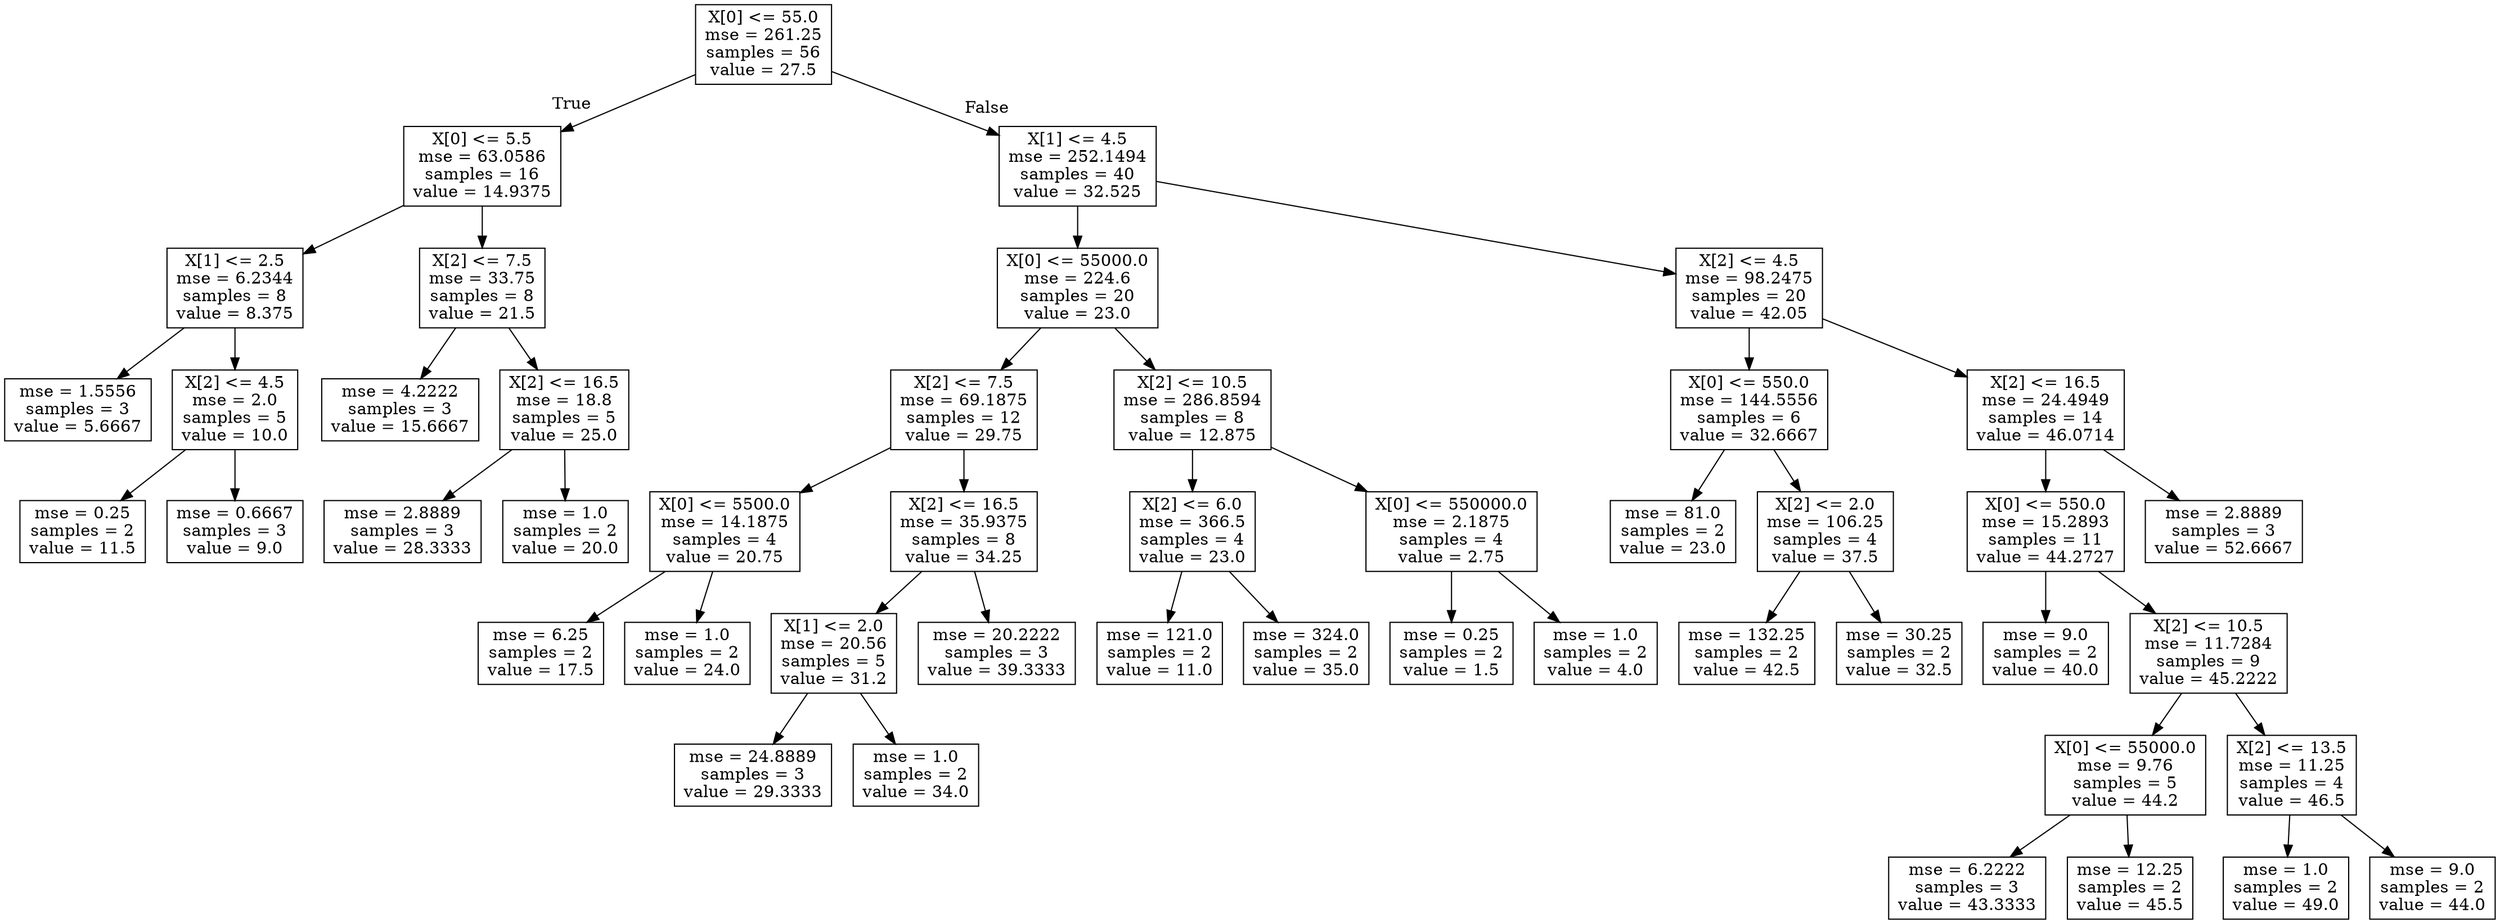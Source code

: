 digraph Tree {
node [shape=box] ;
0 [label="X[0] <= 55.0\nmse = 261.25\nsamples = 56\nvalue = 27.5"] ;
1 [label="X[0] <= 5.5\nmse = 63.0586\nsamples = 16\nvalue = 14.9375"] ;
0 -> 1 [labeldistance=2.5, labelangle=45, headlabel="True"] ;
2 [label="X[1] <= 2.5\nmse = 6.2344\nsamples = 8\nvalue = 8.375"] ;
1 -> 2 ;
3 [label="mse = 1.5556\nsamples = 3\nvalue = 5.6667"] ;
2 -> 3 ;
4 [label="X[2] <= 4.5\nmse = 2.0\nsamples = 5\nvalue = 10.0"] ;
2 -> 4 ;
5 [label="mse = 0.25\nsamples = 2\nvalue = 11.5"] ;
4 -> 5 ;
6 [label="mse = 0.6667\nsamples = 3\nvalue = 9.0"] ;
4 -> 6 ;
7 [label="X[2] <= 7.5\nmse = 33.75\nsamples = 8\nvalue = 21.5"] ;
1 -> 7 ;
8 [label="mse = 4.2222\nsamples = 3\nvalue = 15.6667"] ;
7 -> 8 ;
9 [label="X[2] <= 16.5\nmse = 18.8\nsamples = 5\nvalue = 25.0"] ;
7 -> 9 ;
10 [label="mse = 2.8889\nsamples = 3\nvalue = 28.3333"] ;
9 -> 10 ;
11 [label="mse = 1.0\nsamples = 2\nvalue = 20.0"] ;
9 -> 11 ;
12 [label="X[1] <= 4.5\nmse = 252.1494\nsamples = 40\nvalue = 32.525"] ;
0 -> 12 [labeldistance=2.5, labelangle=-45, headlabel="False"] ;
13 [label="X[0] <= 55000.0\nmse = 224.6\nsamples = 20\nvalue = 23.0"] ;
12 -> 13 ;
14 [label="X[2] <= 7.5\nmse = 69.1875\nsamples = 12\nvalue = 29.75"] ;
13 -> 14 ;
15 [label="X[0] <= 5500.0\nmse = 14.1875\nsamples = 4\nvalue = 20.75"] ;
14 -> 15 ;
16 [label="mse = 6.25\nsamples = 2\nvalue = 17.5"] ;
15 -> 16 ;
17 [label="mse = 1.0\nsamples = 2\nvalue = 24.0"] ;
15 -> 17 ;
18 [label="X[2] <= 16.5\nmse = 35.9375\nsamples = 8\nvalue = 34.25"] ;
14 -> 18 ;
19 [label="X[1] <= 2.0\nmse = 20.56\nsamples = 5\nvalue = 31.2"] ;
18 -> 19 ;
20 [label="mse = 24.8889\nsamples = 3\nvalue = 29.3333"] ;
19 -> 20 ;
21 [label="mse = 1.0\nsamples = 2\nvalue = 34.0"] ;
19 -> 21 ;
22 [label="mse = 20.2222\nsamples = 3\nvalue = 39.3333"] ;
18 -> 22 ;
23 [label="X[2] <= 10.5\nmse = 286.8594\nsamples = 8\nvalue = 12.875"] ;
13 -> 23 ;
24 [label="X[2] <= 6.0\nmse = 366.5\nsamples = 4\nvalue = 23.0"] ;
23 -> 24 ;
25 [label="mse = 121.0\nsamples = 2\nvalue = 11.0"] ;
24 -> 25 ;
26 [label="mse = 324.0\nsamples = 2\nvalue = 35.0"] ;
24 -> 26 ;
27 [label="X[0] <= 550000.0\nmse = 2.1875\nsamples = 4\nvalue = 2.75"] ;
23 -> 27 ;
28 [label="mse = 0.25\nsamples = 2\nvalue = 1.5"] ;
27 -> 28 ;
29 [label="mse = 1.0\nsamples = 2\nvalue = 4.0"] ;
27 -> 29 ;
30 [label="X[2] <= 4.5\nmse = 98.2475\nsamples = 20\nvalue = 42.05"] ;
12 -> 30 ;
31 [label="X[0] <= 550.0\nmse = 144.5556\nsamples = 6\nvalue = 32.6667"] ;
30 -> 31 ;
32 [label="mse = 81.0\nsamples = 2\nvalue = 23.0"] ;
31 -> 32 ;
33 [label="X[2] <= 2.0\nmse = 106.25\nsamples = 4\nvalue = 37.5"] ;
31 -> 33 ;
34 [label="mse = 132.25\nsamples = 2\nvalue = 42.5"] ;
33 -> 34 ;
35 [label="mse = 30.25\nsamples = 2\nvalue = 32.5"] ;
33 -> 35 ;
36 [label="X[2] <= 16.5\nmse = 24.4949\nsamples = 14\nvalue = 46.0714"] ;
30 -> 36 ;
37 [label="X[0] <= 550.0\nmse = 15.2893\nsamples = 11\nvalue = 44.2727"] ;
36 -> 37 ;
38 [label="mse = 9.0\nsamples = 2\nvalue = 40.0"] ;
37 -> 38 ;
39 [label="X[2] <= 10.5\nmse = 11.7284\nsamples = 9\nvalue = 45.2222"] ;
37 -> 39 ;
40 [label="X[0] <= 55000.0\nmse = 9.76\nsamples = 5\nvalue = 44.2"] ;
39 -> 40 ;
41 [label="mse = 6.2222\nsamples = 3\nvalue = 43.3333"] ;
40 -> 41 ;
42 [label="mse = 12.25\nsamples = 2\nvalue = 45.5"] ;
40 -> 42 ;
43 [label="X[2] <= 13.5\nmse = 11.25\nsamples = 4\nvalue = 46.5"] ;
39 -> 43 ;
44 [label="mse = 1.0\nsamples = 2\nvalue = 49.0"] ;
43 -> 44 ;
45 [label="mse = 9.0\nsamples = 2\nvalue = 44.0"] ;
43 -> 45 ;
46 [label="mse = 2.8889\nsamples = 3\nvalue = 52.6667"] ;
36 -> 46 ;
}